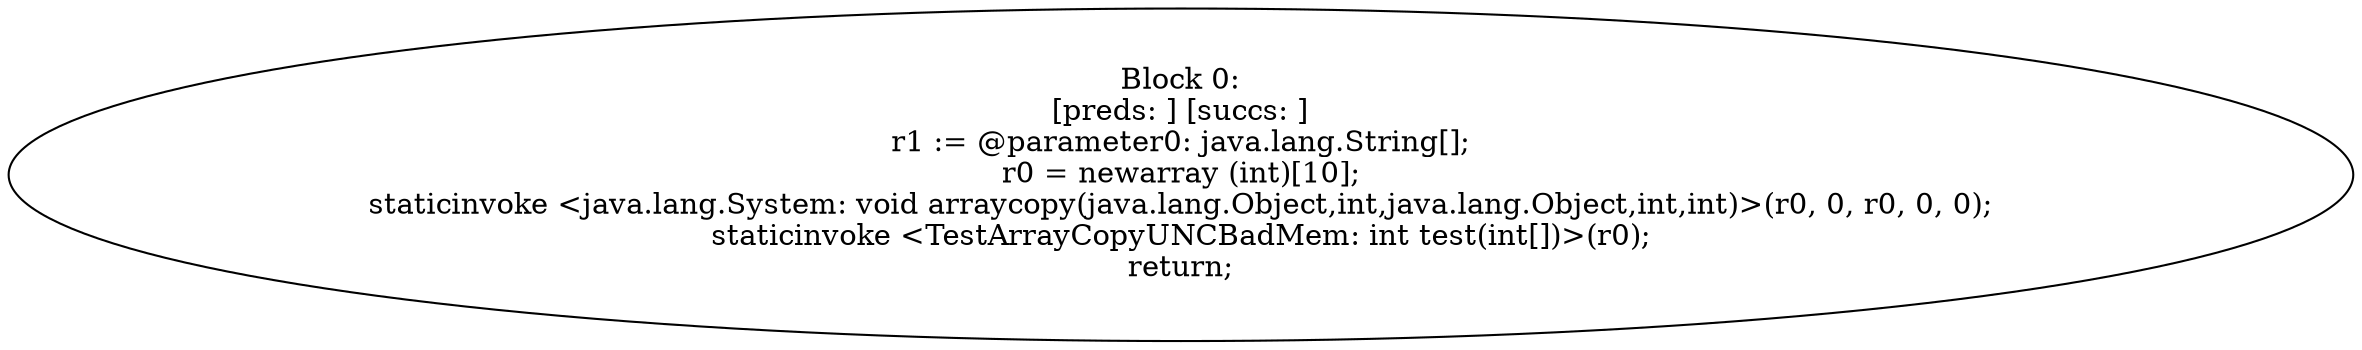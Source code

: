 digraph "unitGraph" {
    "Block 0:
[preds: ] [succs: ]
r1 := @parameter0: java.lang.String[];
r0 = newarray (int)[10];
staticinvoke <java.lang.System: void arraycopy(java.lang.Object,int,java.lang.Object,int,int)>(r0, 0, r0, 0, 0);
staticinvoke <TestArrayCopyUNCBadMem: int test(int[])>(r0);
return;
"
}

